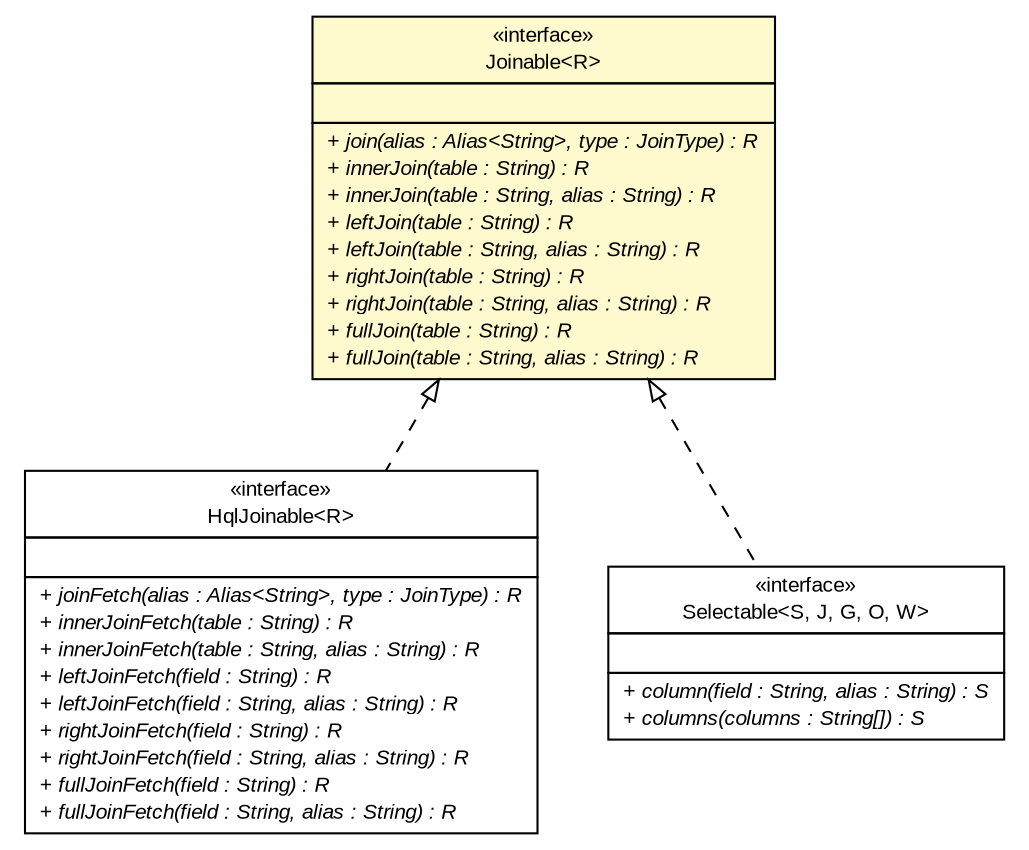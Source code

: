 #!/usr/local/bin/dot
#
# Class diagram 
# Generated by UMLGraph version R5_6 (http://www.umlgraph.org/)
#

digraph G {
	edge [fontname="arial",fontsize=10,labelfontname="arial",labelfontsize=10];
	node [fontname="arial",fontsize=10,shape=plaintext];
	nodesep=0.25;
	ranksep=0.5;
	// br.gov.to.sefaz.persistence.query.builder.hql.select.signature.HqlJoinable<R>
	c12582 [label=<<table title="br.gov.to.sefaz.persistence.query.builder.hql.select.signature.HqlJoinable" border="0" cellborder="1" cellspacing="0" cellpadding="2" port="p" href="../../../hql/select/signature/HqlJoinable.html">
		<tr><td><table border="0" cellspacing="0" cellpadding="1">
<tr><td align="center" balign="center"> &#171;interface&#187; </td></tr>
<tr><td align="center" balign="center"> HqlJoinable&lt;R&gt; </td></tr>
		</table></td></tr>
		<tr><td><table border="0" cellspacing="0" cellpadding="1">
<tr><td align="left" balign="left">  </td></tr>
		</table></td></tr>
		<tr><td><table border="0" cellspacing="0" cellpadding="1">
<tr><td align="left" balign="left"><font face="arial italic" point-size="10.0"> + joinFetch(alias : Alias&lt;String&gt;, type : JoinType) : R </font></td></tr>
<tr><td align="left" balign="left"><font face="arial italic" point-size="10.0"> + innerJoinFetch(table : String) : R </font></td></tr>
<tr><td align="left" balign="left"><font face="arial italic" point-size="10.0"> + innerJoinFetch(table : String, alias : String) : R </font></td></tr>
<tr><td align="left" balign="left"><font face="arial italic" point-size="10.0"> + leftJoinFetch(field : String) : R </font></td></tr>
<tr><td align="left" balign="left"><font face="arial italic" point-size="10.0"> + leftJoinFetch(field : String, alias : String) : R </font></td></tr>
<tr><td align="left" balign="left"><font face="arial italic" point-size="10.0"> + rightJoinFetch(field : String) : R </font></td></tr>
<tr><td align="left" balign="left"><font face="arial italic" point-size="10.0"> + rightJoinFetch(field : String, alias : String) : R </font></td></tr>
<tr><td align="left" balign="left"><font face="arial italic" point-size="10.0"> + fullJoinFetch(field : String) : R </font></td></tr>
<tr><td align="left" balign="left"><font face="arial italic" point-size="10.0"> + fullJoinFetch(field : String, alias : String) : R </font></td></tr>
		</table></td></tr>
		</table>>, URL="../../../hql/select/signature/HqlJoinable.html", fontname="arial", fontcolor="black", fontsize=10.0];
	// br.gov.to.sefaz.persistence.query.builder.sql.select.signature.Selectable<S, J, G, O, W>
	c12599 [label=<<table title="br.gov.to.sefaz.persistence.query.builder.sql.select.signature.Selectable" border="0" cellborder="1" cellspacing="0" cellpadding="2" port="p" href="./Selectable.html">
		<tr><td><table border="0" cellspacing="0" cellpadding="1">
<tr><td align="center" balign="center"> &#171;interface&#187; </td></tr>
<tr><td align="center" balign="center"> Selectable&lt;S, J, G, O, W&gt; </td></tr>
		</table></td></tr>
		<tr><td><table border="0" cellspacing="0" cellpadding="1">
<tr><td align="left" balign="left">  </td></tr>
		</table></td></tr>
		<tr><td><table border="0" cellspacing="0" cellpadding="1">
<tr><td align="left" balign="left"><font face="arial italic" point-size="10.0"> + column(field : String, alias : String) : S </font></td></tr>
<tr><td align="left" balign="left"><font face="arial italic" point-size="10.0"> + columns(columns : String[]) : S </font></td></tr>
		</table></td></tr>
		</table>>, URL="./Selectable.html", fontname="arial", fontcolor="black", fontsize=10.0];
	// br.gov.to.sefaz.persistence.query.builder.sql.select.signature.Joinable<R>
	c12601 [label=<<table title="br.gov.to.sefaz.persistence.query.builder.sql.select.signature.Joinable" border="0" cellborder="1" cellspacing="0" cellpadding="2" port="p" bgcolor="lemonChiffon" href="./Joinable.html">
		<tr><td><table border="0" cellspacing="0" cellpadding="1">
<tr><td align="center" balign="center"> &#171;interface&#187; </td></tr>
<tr><td align="center" balign="center"> Joinable&lt;R&gt; </td></tr>
		</table></td></tr>
		<tr><td><table border="0" cellspacing="0" cellpadding="1">
<tr><td align="left" balign="left">  </td></tr>
		</table></td></tr>
		<tr><td><table border="0" cellspacing="0" cellpadding="1">
<tr><td align="left" balign="left"><font face="arial italic" point-size="10.0"> + join(alias : Alias&lt;String&gt;, type : JoinType) : R </font></td></tr>
<tr><td align="left" balign="left"><font face="arial italic" point-size="10.0"> + innerJoin(table : String) : R </font></td></tr>
<tr><td align="left" balign="left"><font face="arial italic" point-size="10.0"> + innerJoin(table : String, alias : String) : R </font></td></tr>
<tr><td align="left" balign="left"><font face="arial italic" point-size="10.0"> + leftJoin(table : String) : R </font></td></tr>
<tr><td align="left" balign="left"><font face="arial italic" point-size="10.0"> + leftJoin(table : String, alias : String) : R </font></td></tr>
<tr><td align="left" balign="left"><font face="arial italic" point-size="10.0"> + rightJoin(table : String) : R </font></td></tr>
<tr><td align="left" balign="left"><font face="arial italic" point-size="10.0"> + rightJoin(table : String, alias : String) : R </font></td></tr>
<tr><td align="left" balign="left"><font face="arial italic" point-size="10.0"> + fullJoin(table : String) : R </font></td></tr>
<tr><td align="left" balign="left"><font face="arial italic" point-size="10.0"> + fullJoin(table : String, alias : String) : R </font></td></tr>
		</table></td></tr>
		</table>>, URL="./Joinable.html", fontname="arial", fontcolor="black", fontsize=10.0];
	//br.gov.to.sefaz.persistence.query.builder.hql.select.signature.HqlJoinable<R> implements br.gov.to.sefaz.persistence.query.builder.sql.select.signature.Joinable<R>
	c12601:p -> c12582:p [dir=back,arrowtail=empty,style=dashed];
	//br.gov.to.sefaz.persistence.query.builder.sql.select.signature.Selectable<S, J, G, O, W> implements br.gov.to.sefaz.persistence.query.builder.sql.select.signature.Joinable<R>
	c12601:p -> c12599:p [dir=back,arrowtail=empty,style=dashed];
}

